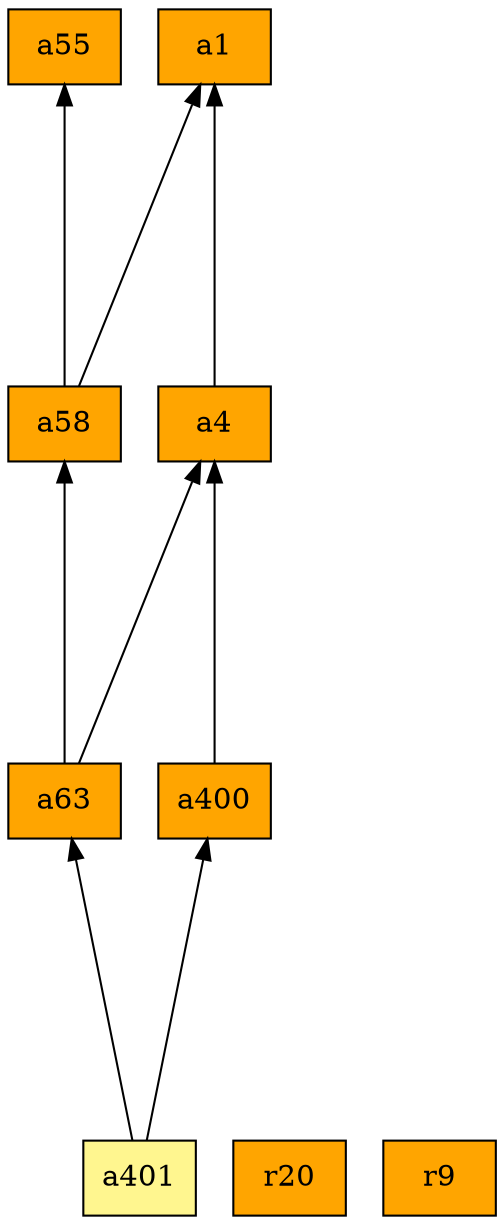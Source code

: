 digraph G {
rankdir=BT;ranksep="2.0";
"a1" [shape=record,fillcolor=orange,style=filled,label="{a1}"];
"a58" [shape=record,fillcolor=orange,style=filled,label="{a58}"];
"a63" [shape=record,fillcolor=orange,style=filled,label="{a63}"];
"a4" [shape=record,fillcolor=orange,style=filled,label="{a4}"];
"a55" [shape=record,fillcolor=orange,style=filled,label="{a55}"];
"r20" [shape=record,fillcolor=orange,style=filled,label="{r20}"];
"r9" [shape=record,fillcolor=orange,style=filled,label="{r9}"];
"a401" [shape=record,fillcolor=khaki1,style=filled,label="{a401}"];
"a400" [shape=record,fillcolor=orange,style=filled,label="{a400}"];
"a58" -> "a1"
"a58" -> "a55"
"a63" -> "a58"
"a63" -> "a4"
"a4" -> "a1"
"a401" -> "a63"
"a401" -> "a400"
"a400" -> "a4"
}